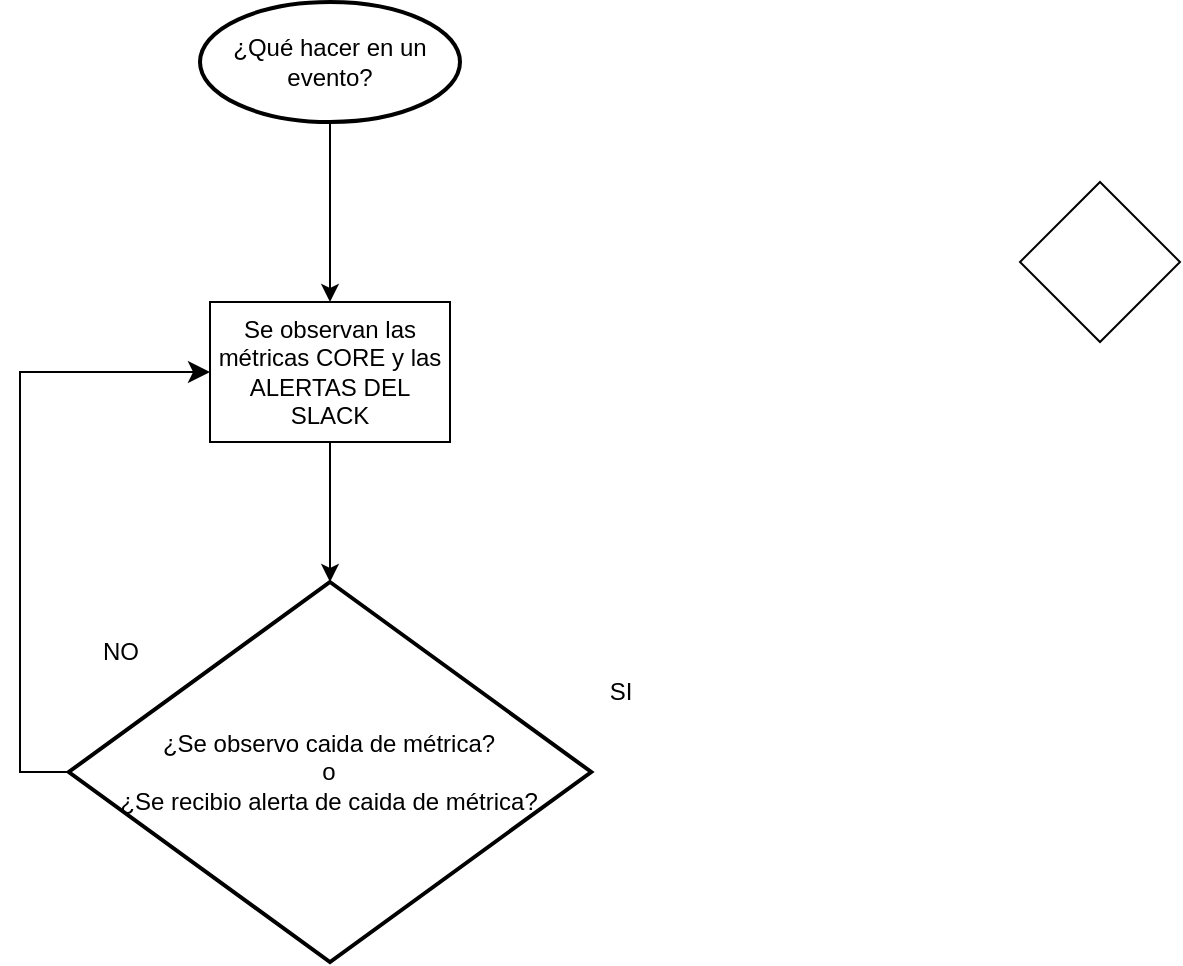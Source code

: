 <mxfile version="27.1.6">
  <diagram name="Page-1" id="8ce9d11a-91a2-4d17-14d8-a56ed91bf033">
    <mxGraphModel dx="426" dy="517" grid="1" gridSize="10" guides="1" tooltips="1" connect="1" arrows="1" fold="1" page="1" pageScale="1" pageWidth="1100" pageHeight="850" background="none" math="0" shadow="0">
      <root>
        <mxCell id="0" />
        <mxCell id="1" parent="0" />
        <mxCell id="WtCsUTE8d4EsuesHsdqu-1" value="¿Qué hacer en un evento?" style="strokeWidth=2;html=1;shape=mxgraph.flowchart.start_1;whiteSpace=wrap;" vertex="1" parent="1">
          <mxGeometry x="100" y="50" width="130" height="60" as="geometry" />
        </mxCell>
        <mxCell id="WtCsUTE8d4EsuesHsdqu-2" value="" style="endArrow=classic;html=1;rounded=0;exitX=0.5;exitY=1;exitDx=0;exitDy=0;exitPerimeter=0;entryX=0.5;entryY=0;entryDx=0;entryDy=0;" edge="1" parent="1" source="WtCsUTE8d4EsuesHsdqu-1" target="WtCsUTE8d4EsuesHsdqu-3">
          <mxGeometry width="50" height="50" relative="1" as="geometry">
            <mxPoint x="180" y="260" as="sourcePoint" />
            <mxPoint x="170" y="200" as="targetPoint" />
          </mxGeometry>
        </mxCell>
        <mxCell id="WtCsUTE8d4EsuesHsdqu-3" value="Se observan las métricas CORE y las ALERTAS DEL SLACK" style="rounded=0;whiteSpace=wrap;html=1;" vertex="1" parent="1">
          <mxGeometry x="105" y="200" width="120" height="70" as="geometry" />
        </mxCell>
        <mxCell id="WtCsUTE8d4EsuesHsdqu-4" value="" style="rhombus;whiteSpace=wrap;html=1;" vertex="1" parent="1">
          <mxGeometry x="510" y="140" width="80" height="80" as="geometry" />
        </mxCell>
        <mxCell id="WtCsUTE8d4EsuesHsdqu-5" value="¿Se observo caida de métrica?&lt;div&gt;&amp;nbsp;o&amp;nbsp;&lt;/div&gt;&lt;div&gt;¿Se recibio alerta de caida de métrica?&lt;/div&gt;" style="strokeWidth=2;html=1;shape=mxgraph.flowchart.decision;whiteSpace=wrap;" vertex="1" parent="1">
          <mxGeometry x="34.38" y="340" width="261.25" height="190" as="geometry" />
        </mxCell>
        <mxCell id="WtCsUTE8d4EsuesHsdqu-7" value="" style="endArrow=classic;html=1;rounded=0;exitX=0.5;exitY=1;exitDx=0;exitDy=0;entryX=0.5;entryY=0;entryDx=0;entryDy=0;entryPerimeter=0;" edge="1" parent="1" source="WtCsUTE8d4EsuesHsdqu-3" target="WtCsUTE8d4EsuesHsdqu-5">
          <mxGeometry width="50" height="50" relative="1" as="geometry">
            <mxPoint x="150" y="320" as="sourcePoint" />
            <mxPoint x="150" y="410" as="targetPoint" />
          </mxGeometry>
        </mxCell>
        <mxCell id="WtCsUTE8d4EsuesHsdqu-8" value="" style="edgeStyle=elbowEdgeStyle;elbow=vertical;endArrow=classic;html=1;curved=0;rounded=0;endSize=8;startSize=8;entryX=0;entryY=0.5;entryDx=0;entryDy=0;exitX=0;exitY=0.5;exitDx=0;exitDy=0;exitPerimeter=0;" edge="1" parent="1" source="WtCsUTE8d4EsuesHsdqu-5" target="WtCsUTE8d4EsuesHsdqu-3">
          <mxGeometry width="50" height="50" relative="1" as="geometry">
            <mxPoint x="30" y="420" as="sourcePoint" />
            <mxPoint x="97.5" y="240" as="targetPoint" />
            <Array as="points">
              <mxPoint x="10" y="340" />
            </Array>
          </mxGeometry>
        </mxCell>
        <mxCell id="WtCsUTE8d4EsuesHsdqu-9" value="NO" style="text;html=1;align=center;verticalAlign=middle;resizable=0;points=[];autosize=1;strokeColor=none;fillColor=none;" vertex="1" parent="1">
          <mxGeometry x="40" y="360" width="40" height="30" as="geometry" />
        </mxCell>
        <mxCell id="WtCsUTE8d4EsuesHsdqu-10" value="SI" style="text;html=1;align=center;verticalAlign=middle;resizable=0;points=[];autosize=1;strokeColor=none;fillColor=none;" vertex="1" parent="1">
          <mxGeometry x="295" y="380" width="30" height="30" as="geometry" />
        </mxCell>
      </root>
    </mxGraphModel>
  </diagram>
</mxfile>
